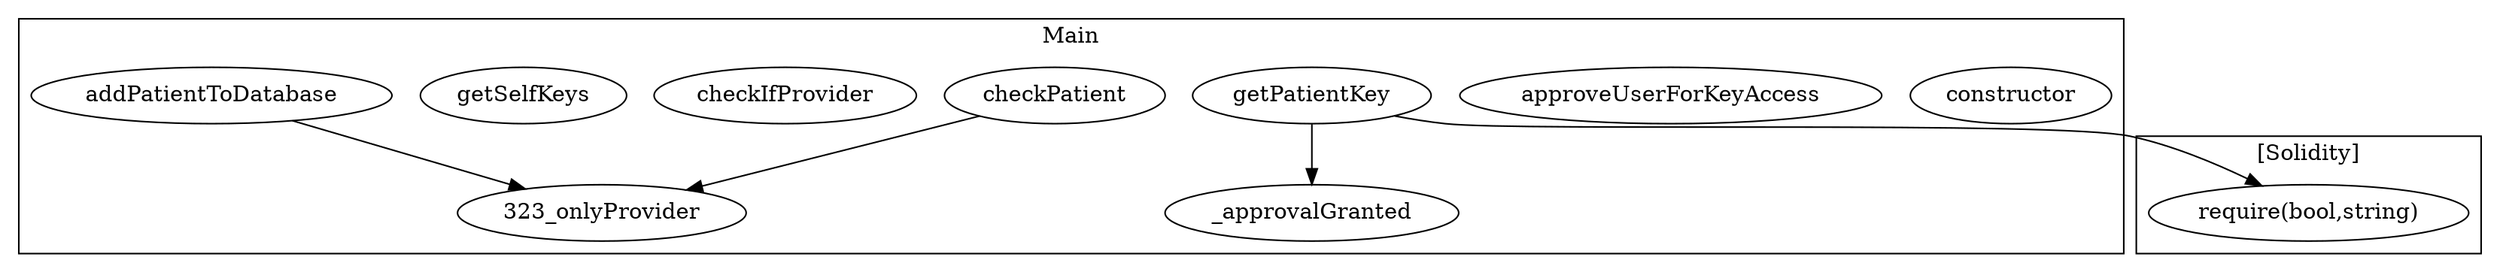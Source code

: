 strict digraph {
subgraph cluster_323_Main {
label = "Main"
"323_constructor" [label="constructor"]
"323_approveUserForKeyAccess" [label="approveUserForKeyAccess"]
"323_checkPatient" [label="checkPatient"]
"323_getPatientKey" [label="getPatientKey"]
"323__approvalGranted" [label="_approvalGranted"]
"323_checkIfProvider" [label="checkIfProvider"]
"323_getSelfKeys" [label="getSelfKeys"]
"323_addPatientToDatabase" [label="addPatientToDatabase"]
"323_addPatientToDatabase" -> "323_onlyProvider"
"323_getPatientKey" -> "323__approvalGranted"
"323_checkPatient" -> "323_onlyProvider"
}subgraph cluster_solidity {
label = "[Solidity]"
"require(bool,string)" 
"323_getPatientKey" -> "require(bool,string)"
}
}
